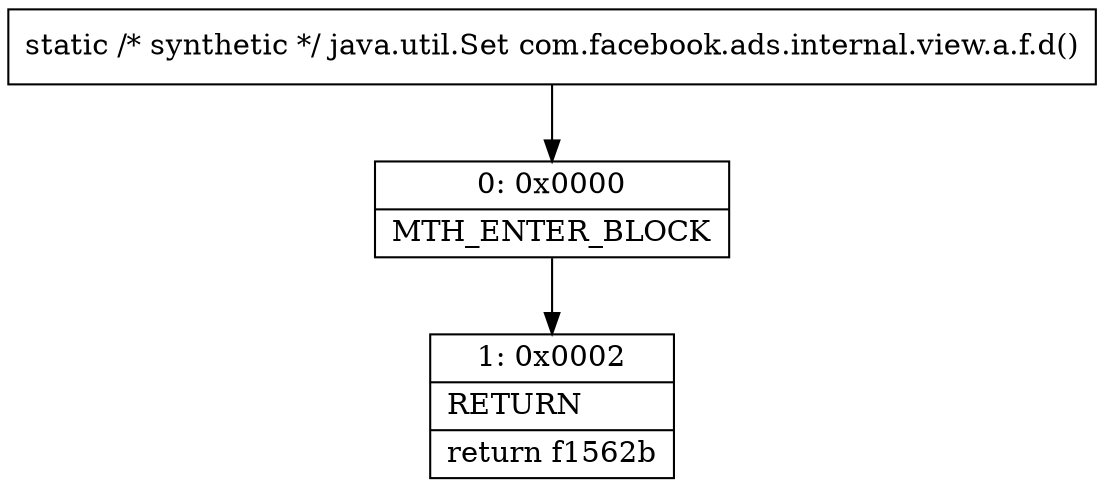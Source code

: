 digraph "CFG forcom.facebook.ads.internal.view.a.f.d()Ljava\/util\/Set;" {
Node_0 [shape=record,label="{0\:\ 0x0000|MTH_ENTER_BLOCK\l}"];
Node_1 [shape=record,label="{1\:\ 0x0002|RETURN\l|return f1562b\l}"];
MethodNode[shape=record,label="{static \/* synthetic *\/ java.util.Set com.facebook.ads.internal.view.a.f.d() }"];
MethodNode -> Node_0;
Node_0 -> Node_1;
}

